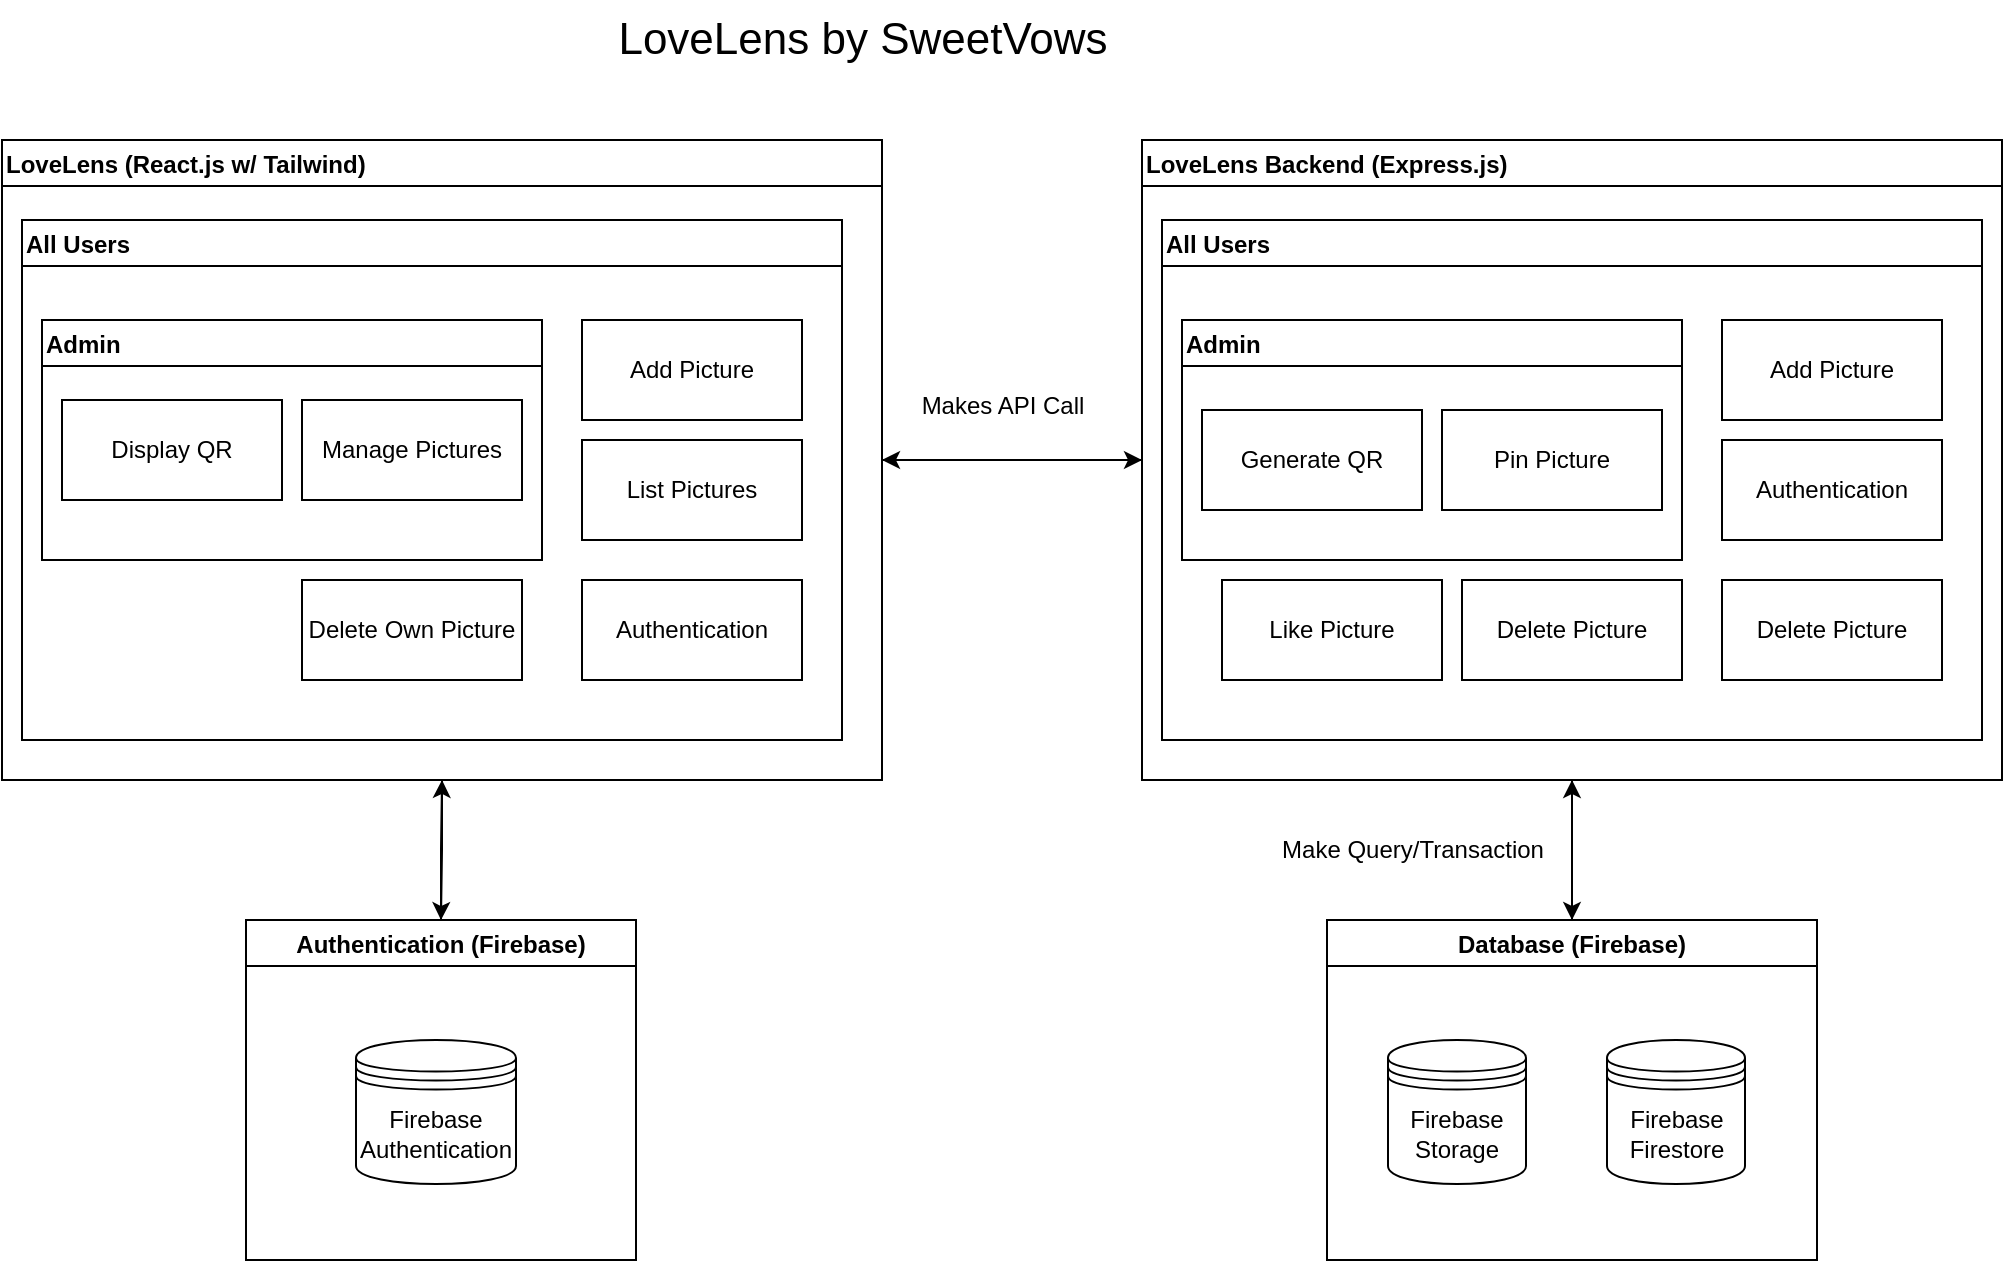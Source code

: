 <mxfile version="24.0.4" type="github">
  <diagram name="Page-1" id="5f0bae14-7c28-e335-631c-24af17079c00">
    <mxGraphModel dx="1618" dy="1576" grid="1" gridSize="10" guides="1" tooltips="1" connect="1" arrows="1" fold="1" page="1" pageScale="1" pageWidth="1100" pageHeight="850" background="none" math="0" shadow="0">
      <root>
        <mxCell id="0" />
        <mxCell id="1" parent="0" />
        <mxCell id="nsWAxDKfMJNxis78tTSI-1" value="LoveLens by SweetVows" style="text;html=1;align=center;verticalAlign=middle;resizable=0;points=[];autosize=1;strokeColor=none;fillColor=none;fontSize=22;" vertex="1" parent="1">
          <mxGeometry x="415" y="20" width="270" height="40" as="geometry" />
        </mxCell>
        <mxCell id="nsWAxDKfMJNxis78tTSI-72" style="edgeStyle=orthogonalEdgeStyle;rounded=0;orthogonalLoop=1;jettySize=auto;html=1;entryX=0.5;entryY=0;entryDx=0;entryDy=0;" edge="1" parent="1" source="nsWAxDKfMJNxis78tTSI-11" target="nsWAxDKfMJNxis78tTSI-70">
          <mxGeometry relative="1" as="geometry" />
        </mxCell>
        <mxCell id="nsWAxDKfMJNxis78tTSI-75" style="edgeStyle=orthogonalEdgeStyle;rounded=0;orthogonalLoop=1;jettySize=auto;html=1;entryX=0;entryY=0.5;entryDx=0;entryDy=0;" edge="1" parent="1" source="nsWAxDKfMJNxis78tTSI-11" target="nsWAxDKfMJNxis78tTSI-20">
          <mxGeometry relative="1" as="geometry" />
        </mxCell>
        <mxCell id="nsWAxDKfMJNxis78tTSI-11" value="LoveLens (React.js w/ Tailwind)" style="swimlane;align=left;" vertex="1" parent="1">
          <mxGeometry x="120" y="90" width="440" height="320" as="geometry" />
        </mxCell>
        <mxCell id="nsWAxDKfMJNxis78tTSI-46" value="All Users" style="swimlane;align=left;" vertex="1" parent="nsWAxDKfMJNxis78tTSI-11">
          <mxGeometry x="10" y="40" width="410" height="260" as="geometry" />
        </mxCell>
        <mxCell id="nsWAxDKfMJNxis78tTSI-28" value="Add Picture" style="html=1;whiteSpace=wrap;" vertex="1" parent="nsWAxDKfMJNxis78tTSI-46">
          <mxGeometry x="280" y="50" width="110" height="50" as="geometry" />
        </mxCell>
        <mxCell id="nsWAxDKfMJNxis78tTSI-27" value="List Pictures" style="html=1;whiteSpace=wrap;" vertex="1" parent="nsWAxDKfMJNxis78tTSI-46">
          <mxGeometry x="280" y="110" width="110" height="50" as="geometry" />
        </mxCell>
        <mxCell id="nsWAxDKfMJNxis78tTSI-18" value="Authentication" style="html=1;whiteSpace=wrap;" vertex="1" parent="nsWAxDKfMJNxis78tTSI-46">
          <mxGeometry x="280" y="180" width="110" height="50" as="geometry" />
        </mxCell>
        <mxCell id="nsWAxDKfMJNxis78tTSI-40" value="Admin" style="swimlane;align=left;" vertex="1" parent="nsWAxDKfMJNxis78tTSI-46">
          <mxGeometry x="10" y="50" width="250" height="120" as="geometry" />
        </mxCell>
        <mxCell id="nsWAxDKfMJNxis78tTSI-34" value="Display QR" style="html=1;whiteSpace=wrap;" vertex="1" parent="nsWAxDKfMJNxis78tTSI-40">
          <mxGeometry x="10" y="40" width="110" height="50" as="geometry" />
        </mxCell>
        <mxCell id="nsWAxDKfMJNxis78tTSI-45" value="Manage Pictures" style="html=1;whiteSpace=wrap;" vertex="1" parent="nsWAxDKfMJNxis78tTSI-40">
          <mxGeometry x="130" y="40" width="110" height="50" as="geometry" />
        </mxCell>
        <mxCell id="nsWAxDKfMJNxis78tTSI-47" value="Delete Own Picture" style="html=1;whiteSpace=wrap;" vertex="1" parent="nsWAxDKfMJNxis78tTSI-46">
          <mxGeometry x="140" y="180" width="110" height="50" as="geometry" />
        </mxCell>
        <mxCell id="nsWAxDKfMJNxis78tTSI-57" style="edgeStyle=orthogonalEdgeStyle;rounded=0;orthogonalLoop=1;jettySize=auto;html=1;entryX=0.5;entryY=0;entryDx=0;entryDy=0;" edge="1" parent="1" source="nsWAxDKfMJNxis78tTSI-20" target="nsWAxDKfMJNxis78tTSI-14">
          <mxGeometry relative="1" as="geometry" />
        </mxCell>
        <mxCell id="nsWAxDKfMJNxis78tTSI-20" value="LoveLens Backend (Express.js)" style="swimlane;align=left;" vertex="1" parent="1">
          <mxGeometry x="690" y="90" width="430" height="320" as="geometry" />
        </mxCell>
        <mxCell id="nsWAxDKfMJNxis78tTSI-58" value="All Users" style="swimlane;align=left;" vertex="1" parent="nsWAxDKfMJNxis78tTSI-20">
          <mxGeometry x="10" y="40" width="410" height="260" as="geometry" />
        </mxCell>
        <mxCell id="nsWAxDKfMJNxis78tTSI-62" value="Admin" style="swimlane;align=left;" vertex="1" parent="nsWAxDKfMJNxis78tTSI-58">
          <mxGeometry x="10" y="50" width="250" height="120" as="geometry" />
        </mxCell>
        <mxCell id="nsWAxDKfMJNxis78tTSI-33" value="Generate QR" style="html=1;whiteSpace=wrap;" vertex="1" parent="nsWAxDKfMJNxis78tTSI-62">
          <mxGeometry x="10" y="45" width="110" height="50" as="geometry" />
        </mxCell>
        <mxCell id="nsWAxDKfMJNxis78tTSI-69" value="Pin Picture" style="html=1;whiteSpace=wrap;" vertex="1" parent="nsWAxDKfMJNxis78tTSI-62">
          <mxGeometry x="130" y="45" width="110" height="50" as="geometry" />
        </mxCell>
        <mxCell id="nsWAxDKfMJNxis78tTSI-49" value="Add Picture" style="html=1;whiteSpace=wrap;" vertex="1" parent="nsWAxDKfMJNxis78tTSI-58">
          <mxGeometry x="280" y="50" width="110" height="50" as="geometry" />
        </mxCell>
        <mxCell id="nsWAxDKfMJNxis78tTSI-50" value="Authentication" style="html=1;whiteSpace=wrap;" vertex="1" parent="nsWAxDKfMJNxis78tTSI-58">
          <mxGeometry x="280" y="110" width="110" height="50" as="geometry" />
        </mxCell>
        <mxCell id="nsWAxDKfMJNxis78tTSI-66" value="Delete Picture" style="html=1;whiteSpace=wrap;" vertex="1" parent="nsWAxDKfMJNxis78tTSI-58">
          <mxGeometry x="280" y="180" width="110" height="50" as="geometry" />
        </mxCell>
        <mxCell id="nsWAxDKfMJNxis78tTSI-67" value="Delete Picture" style="html=1;whiteSpace=wrap;" vertex="1" parent="nsWAxDKfMJNxis78tTSI-58">
          <mxGeometry x="150" y="180" width="110" height="50" as="geometry" />
        </mxCell>
        <mxCell id="nsWAxDKfMJNxis78tTSI-68" value="Like Picture" style="html=1;whiteSpace=wrap;" vertex="1" parent="nsWAxDKfMJNxis78tTSI-58">
          <mxGeometry x="30" y="180" width="110" height="50" as="geometry" />
        </mxCell>
        <mxCell id="nsWAxDKfMJNxis78tTSI-73" style="edgeStyle=orthogonalEdgeStyle;rounded=0;orthogonalLoop=1;jettySize=auto;html=1;entryX=0.5;entryY=1;entryDx=0;entryDy=0;" edge="1" parent="1" source="nsWAxDKfMJNxis78tTSI-14" target="nsWAxDKfMJNxis78tTSI-20">
          <mxGeometry relative="1" as="geometry" />
        </mxCell>
        <mxCell id="nsWAxDKfMJNxis78tTSI-14" value="Database (Firebase)" style="swimlane;" vertex="1" parent="1">
          <mxGeometry x="782.5" y="480" width="245" height="170" as="geometry" />
        </mxCell>
        <mxCell id="nsWAxDKfMJNxis78tTSI-48" value="Firebase Storage" style="shape=datastore;whiteSpace=wrap;html=1;" vertex="1" parent="nsWAxDKfMJNxis78tTSI-14">
          <mxGeometry x="30.5" y="60" width="69" height="72" as="geometry" />
        </mxCell>
        <mxCell id="nsWAxDKfMJNxis78tTSI-13" value="Firebase Firestore" style="shape=datastore;whiteSpace=wrap;html=1;" vertex="1" parent="nsWAxDKfMJNxis78tTSI-14">
          <mxGeometry x="140" y="60" width="69" height="72" as="geometry" />
        </mxCell>
        <mxCell id="nsWAxDKfMJNxis78tTSI-55" value="Makes API Call" style="text;html=1;align=center;verticalAlign=middle;resizable=0;points=[];autosize=1;strokeColor=none;fillColor=none;" vertex="1" parent="1">
          <mxGeometry x="570" y="208" width="100" height="30" as="geometry" />
        </mxCell>
        <mxCell id="nsWAxDKfMJNxis78tTSI-56" value="Make Query/Transaction" style="text;html=1;align=center;verticalAlign=middle;resizable=0;points=[];autosize=1;strokeColor=none;fillColor=none;" vertex="1" parent="1">
          <mxGeometry x="750" y="430" width="150" height="30" as="geometry" />
        </mxCell>
        <mxCell id="nsWAxDKfMJNxis78tTSI-71" style="edgeStyle=orthogonalEdgeStyle;rounded=0;orthogonalLoop=1;jettySize=auto;html=1;entryX=0.5;entryY=1;entryDx=0;entryDy=0;" edge="1" parent="1" source="nsWAxDKfMJNxis78tTSI-70" target="nsWAxDKfMJNxis78tTSI-11">
          <mxGeometry relative="1" as="geometry">
            <mxPoint x="312.5" y="420" as="targetPoint" />
          </mxGeometry>
        </mxCell>
        <mxCell id="nsWAxDKfMJNxis78tTSI-70" value="Authentication (Firebase)" style="swimlane;" vertex="1" parent="1">
          <mxGeometry x="242" y="480" width="195" height="170" as="geometry" />
        </mxCell>
        <mxCell id="nsWAxDKfMJNxis78tTSI-12" value="Firebase Authentication" style="shape=datastore;whiteSpace=wrap;html=1;" vertex="1" parent="nsWAxDKfMJNxis78tTSI-70">
          <mxGeometry x="55" y="60" width="80" height="72" as="geometry" />
        </mxCell>
        <mxCell id="nsWAxDKfMJNxis78tTSI-74" style="edgeStyle=orthogonalEdgeStyle;rounded=0;orthogonalLoop=1;jettySize=auto;html=1;entryX=1;entryY=0.5;entryDx=0;entryDy=0;exitX=0;exitY=0.5;exitDx=0;exitDy=0;" edge="1" parent="1" source="nsWAxDKfMJNxis78tTSI-20" target="nsWAxDKfMJNxis78tTSI-11">
          <mxGeometry relative="1" as="geometry" />
        </mxCell>
      </root>
    </mxGraphModel>
  </diagram>
</mxfile>

